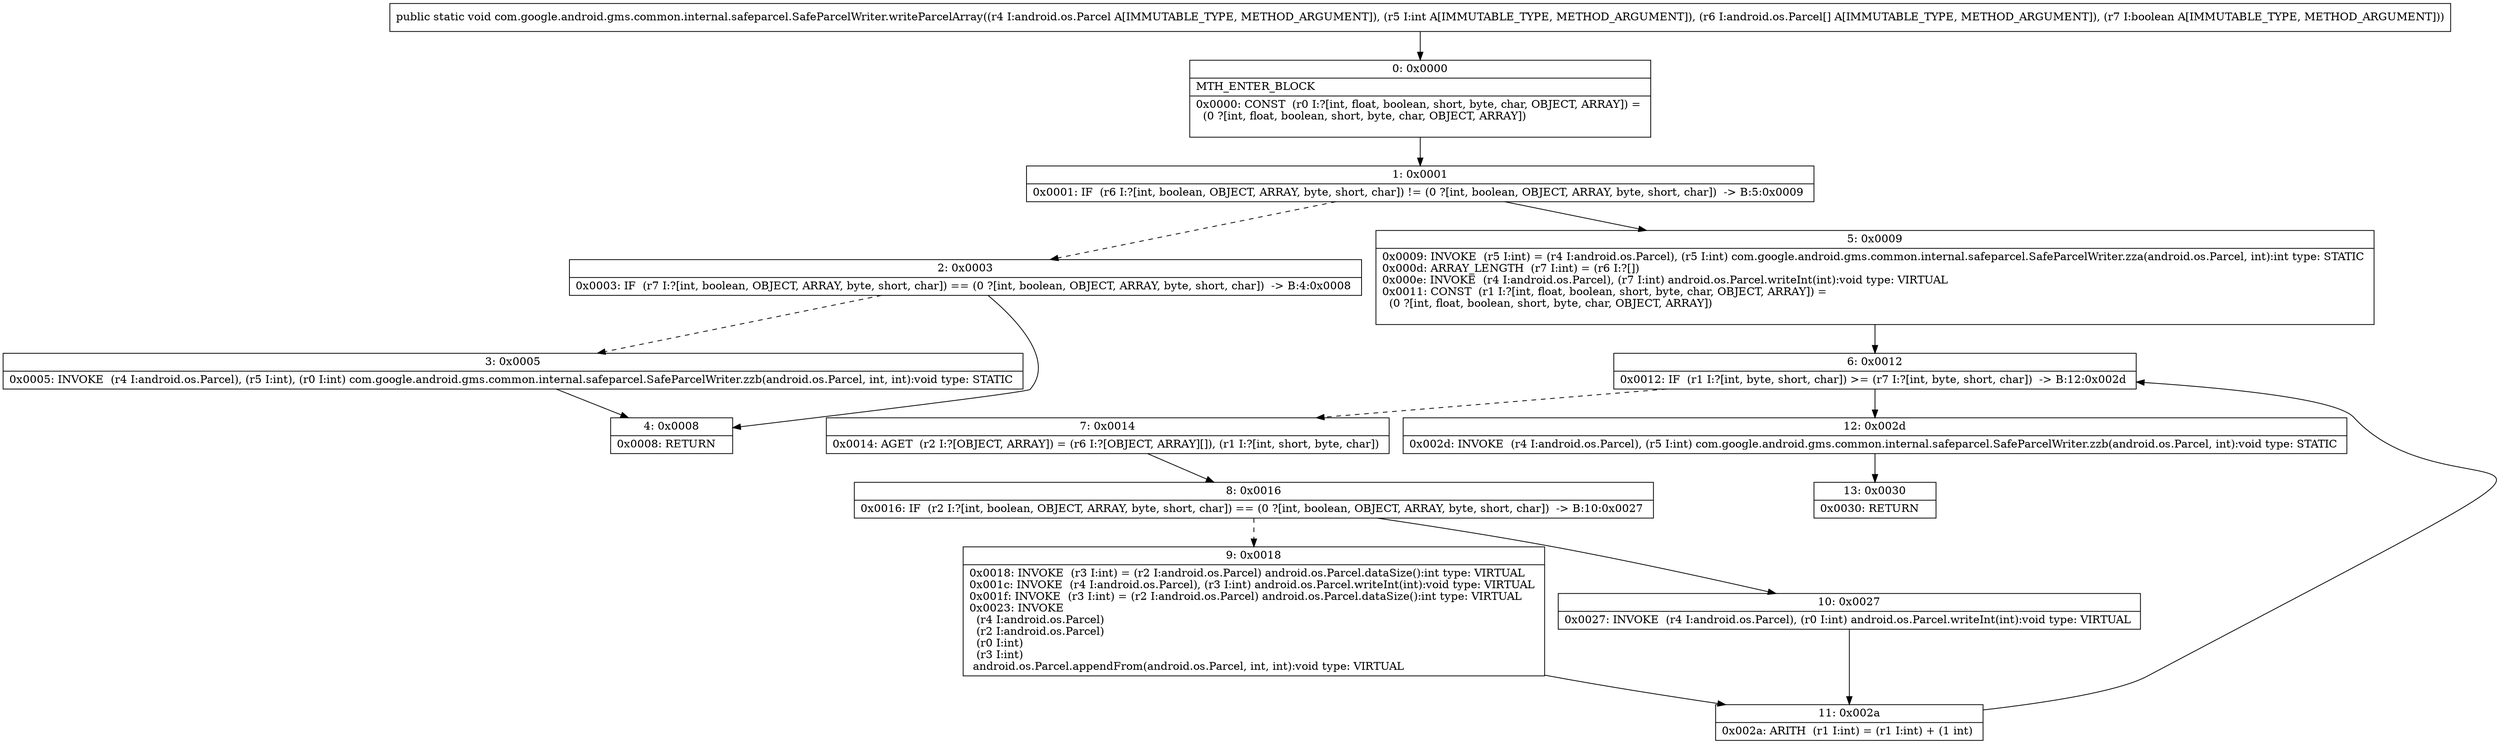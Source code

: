 digraph "CFG forcom.google.android.gms.common.internal.safeparcel.SafeParcelWriter.writeParcelArray(Landroid\/os\/Parcel;I[Landroid\/os\/Parcel;Z)V" {
Node_0 [shape=record,label="{0\:\ 0x0000|MTH_ENTER_BLOCK\l|0x0000: CONST  (r0 I:?[int, float, boolean, short, byte, char, OBJECT, ARRAY]) = \l  (0 ?[int, float, boolean, short, byte, char, OBJECT, ARRAY])\l \l}"];
Node_1 [shape=record,label="{1\:\ 0x0001|0x0001: IF  (r6 I:?[int, boolean, OBJECT, ARRAY, byte, short, char]) != (0 ?[int, boolean, OBJECT, ARRAY, byte, short, char])  \-\> B:5:0x0009 \l}"];
Node_2 [shape=record,label="{2\:\ 0x0003|0x0003: IF  (r7 I:?[int, boolean, OBJECT, ARRAY, byte, short, char]) == (0 ?[int, boolean, OBJECT, ARRAY, byte, short, char])  \-\> B:4:0x0008 \l}"];
Node_3 [shape=record,label="{3\:\ 0x0005|0x0005: INVOKE  (r4 I:android.os.Parcel), (r5 I:int), (r0 I:int) com.google.android.gms.common.internal.safeparcel.SafeParcelWriter.zzb(android.os.Parcel, int, int):void type: STATIC \l}"];
Node_4 [shape=record,label="{4\:\ 0x0008|0x0008: RETURN   \l}"];
Node_5 [shape=record,label="{5\:\ 0x0009|0x0009: INVOKE  (r5 I:int) = (r4 I:android.os.Parcel), (r5 I:int) com.google.android.gms.common.internal.safeparcel.SafeParcelWriter.zza(android.os.Parcel, int):int type: STATIC \l0x000d: ARRAY_LENGTH  (r7 I:int) = (r6 I:?[]) \l0x000e: INVOKE  (r4 I:android.os.Parcel), (r7 I:int) android.os.Parcel.writeInt(int):void type: VIRTUAL \l0x0011: CONST  (r1 I:?[int, float, boolean, short, byte, char, OBJECT, ARRAY]) = \l  (0 ?[int, float, boolean, short, byte, char, OBJECT, ARRAY])\l \l}"];
Node_6 [shape=record,label="{6\:\ 0x0012|0x0012: IF  (r1 I:?[int, byte, short, char]) \>= (r7 I:?[int, byte, short, char])  \-\> B:12:0x002d \l}"];
Node_7 [shape=record,label="{7\:\ 0x0014|0x0014: AGET  (r2 I:?[OBJECT, ARRAY]) = (r6 I:?[OBJECT, ARRAY][]), (r1 I:?[int, short, byte, char]) \l}"];
Node_8 [shape=record,label="{8\:\ 0x0016|0x0016: IF  (r2 I:?[int, boolean, OBJECT, ARRAY, byte, short, char]) == (0 ?[int, boolean, OBJECT, ARRAY, byte, short, char])  \-\> B:10:0x0027 \l}"];
Node_9 [shape=record,label="{9\:\ 0x0018|0x0018: INVOKE  (r3 I:int) = (r2 I:android.os.Parcel) android.os.Parcel.dataSize():int type: VIRTUAL \l0x001c: INVOKE  (r4 I:android.os.Parcel), (r3 I:int) android.os.Parcel.writeInt(int):void type: VIRTUAL \l0x001f: INVOKE  (r3 I:int) = (r2 I:android.os.Parcel) android.os.Parcel.dataSize():int type: VIRTUAL \l0x0023: INVOKE  \l  (r4 I:android.os.Parcel)\l  (r2 I:android.os.Parcel)\l  (r0 I:int)\l  (r3 I:int)\l android.os.Parcel.appendFrom(android.os.Parcel, int, int):void type: VIRTUAL \l}"];
Node_10 [shape=record,label="{10\:\ 0x0027|0x0027: INVOKE  (r4 I:android.os.Parcel), (r0 I:int) android.os.Parcel.writeInt(int):void type: VIRTUAL \l}"];
Node_11 [shape=record,label="{11\:\ 0x002a|0x002a: ARITH  (r1 I:int) = (r1 I:int) + (1 int) \l}"];
Node_12 [shape=record,label="{12\:\ 0x002d|0x002d: INVOKE  (r4 I:android.os.Parcel), (r5 I:int) com.google.android.gms.common.internal.safeparcel.SafeParcelWriter.zzb(android.os.Parcel, int):void type: STATIC \l}"];
Node_13 [shape=record,label="{13\:\ 0x0030|0x0030: RETURN   \l}"];
MethodNode[shape=record,label="{public static void com.google.android.gms.common.internal.safeparcel.SafeParcelWriter.writeParcelArray((r4 I:android.os.Parcel A[IMMUTABLE_TYPE, METHOD_ARGUMENT]), (r5 I:int A[IMMUTABLE_TYPE, METHOD_ARGUMENT]), (r6 I:android.os.Parcel[] A[IMMUTABLE_TYPE, METHOD_ARGUMENT]), (r7 I:boolean A[IMMUTABLE_TYPE, METHOD_ARGUMENT])) }"];
MethodNode -> Node_0;
Node_0 -> Node_1;
Node_1 -> Node_2[style=dashed];
Node_1 -> Node_5;
Node_2 -> Node_3[style=dashed];
Node_2 -> Node_4;
Node_3 -> Node_4;
Node_5 -> Node_6;
Node_6 -> Node_7[style=dashed];
Node_6 -> Node_12;
Node_7 -> Node_8;
Node_8 -> Node_9[style=dashed];
Node_8 -> Node_10;
Node_9 -> Node_11;
Node_10 -> Node_11;
Node_11 -> Node_6;
Node_12 -> Node_13;
}

